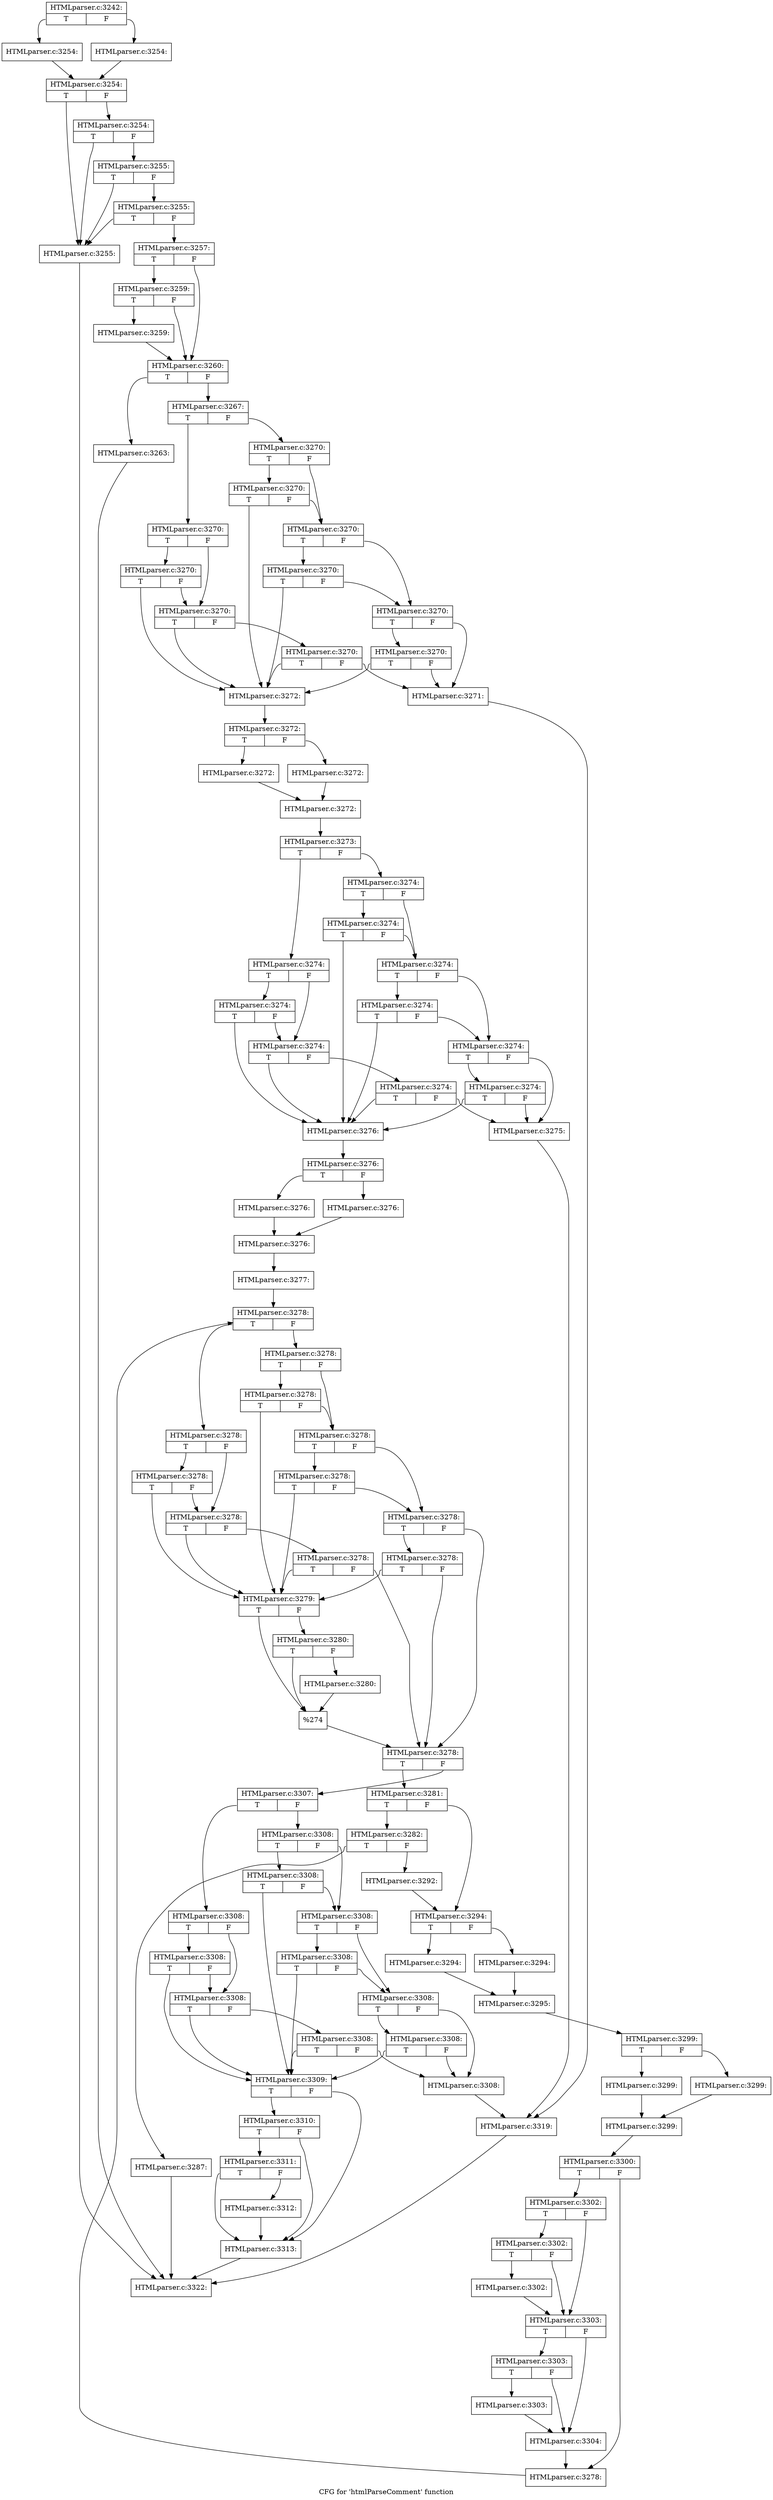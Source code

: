 digraph "CFG for 'htmlParseComment' function" {
	label="CFG for 'htmlParseComment' function";

	Node0x401dc70 [shape=record,label="{HTMLparser.c:3242:|{<s0>T|<s1>F}}"];
	Node0x401dc70:s0 -> Node0x40269f0;
	Node0x401dc70:s1 -> Node0x4026a40;
	Node0x40269f0 [shape=record,label="{HTMLparser.c:3254:}"];
	Node0x40269f0 -> Node0x4026a90;
	Node0x4026a40 [shape=record,label="{HTMLparser.c:3254:}"];
	Node0x4026a40 -> Node0x4026a90;
	Node0x4026a90 [shape=record,label="{HTMLparser.c:3254:|{<s0>T|<s1>F}}"];
	Node0x4026a90:s0 -> Node0x4026770;
	Node0x4026a90:s1 -> Node0x4026910;
	Node0x4026910 [shape=record,label="{HTMLparser.c:3254:|{<s0>T|<s1>F}}"];
	Node0x4026910:s0 -> Node0x4026770;
	Node0x4026910:s1 -> Node0x4026890;
	Node0x4026890 [shape=record,label="{HTMLparser.c:3255:|{<s0>T|<s1>F}}"];
	Node0x4026890:s0 -> Node0x4026770;
	Node0x4026890:s1 -> Node0x4026810;
	Node0x4026810 [shape=record,label="{HTMLparser.c:3255:|{<s0>T|<s1>F}}"];
	Node0x4026810:s0 -> Node0x4026770;
	Node0x4026810:s1 -> Node0x40267c0;
	Node0x4026770 [shape=record,label="{HTMLparser.c:3255:}"];
	Node0x4026770 -> Node0x401b390;
	Node0x40267c0 [shape=record,label="{HTMLparser.c:3257:|{<s0>T|<s1>F}}"];
	Node0x40267c0:s0 -> Node0x40289f0;
	Node0x40267c0:s1 -> Node0x40289a0;
	Node0x40289f0 [shape=record,label="{HTMLparser.c:3259:|{<s0>T|<s1>F}}"];
	Node0x40289f0:s0 -> Node0x4028950;
	Node0x40289f0:s1 -> Node0x40289a0;
	Node0x4028950 [shape=record,label="{HTMLparser.c:3259:}"];
	Node0x4028950 -> Node0x40289a0;
	Node0x40289a0 [shape=record,label="{HTMLparser.c:3260:|{<s0>T|<s1>F}}"];
	Node0x40289a0:s0 -> Node0x402a8e0;
	Node0x40289a0:s1 -> Node0x402a930;
	Node0x402a8e0 [shape=record,label="{HTMLparser.c:3263:}"];
	Node0x402a8e0 -> Node0x401b390;
	Node0x402a930 [shape=record,label="{HTMLparser.c:3267:|{<s0>T|<s1>F}}"];
	Node0x402a930:s0 -> Node0x402b890;
	Node0x402a930:s1 -> Node0x402b8e0;
	Node0x402b890 [shape=record,label="{HTMLparser.c:3270:|{<s0>T|<s1>F}}"];
	Node0x402b890:s0 -> Node0x402bbd0;
	Node0x402b890:s1 -> Node0x402bb80;
	Node0x402bbd0 [shape=record,label="{HTMLparser.c:3270:|{<s0>T|<s1>F}}"];
	Node0x402bbd0:s0 -> Node0x402b840;
	Node0x402bbd0:s1 -> Node0x402bb80;
	Node0x402bb80 [shape=record,label="{HTMLparser.c:3270:|{<s0>T|<s1>F}}"];
	Node0x402bb80:s0 -> Node0x402b840;
	Node0x402bb80:s1 -> Node0x402bb30;
	Node0x402bb30 [shape=record,label="{HTMLparser.c:3270:|{<s0>T|<s1>F}}"];
	Node0x402bb30:s0 -> Node0x402b840;
	Node0x402bb30:s1 -> Node0x402b7f0;
	Node0x402b8e0 [shape=record,label="{HTMLparser.c:3270:|{<s0>T|<s1>F}}"];
	Node0x402b8e0:s0 -> Node0x402c280;
	Node0x402b8e0:s1 -> Node0x402c230;
	Node0x402c280 [shape=record,label="{HTMLparser.c:3270:|{<s0>T|<s1>F}}"];
	Node0x402c280:s0 -> Node0x402b840;
	Node0x402c280:s1 -> Node0x402c230;
	Node0x402c230 [shape=record,label="{HTMLparser.c:3270:|{<s0>T|<s1>F}}"];
	Node0x402c230:s0 -> Node0x402c5b0;
	Node0x402c230:s1 -> Node0x402c1e0;
	Node0x402c5b0 [shape=record,label="{HTMLparser.c:3270:|{<s0>T|<s1>F}}"];
	Node0x402c5b0:s0 -> Node0x402b840;
	Node0x402c5b0:s1 -> Node0x402c1e0;
	Node0x402c1e0 [shape=record,label="{HTMLparser.c:3270:|{<s0>T|<s1>F}}"];
	Node0x402c1e0:s0 -> Node0x402c8e0;
	Node0x402c1e0:s1 -> Node0x402b7f0;
	Node0x402c8e0 [shape=record,label="{HTMLparser.c:3270:|{<s0>T|<s1>F}}"];
	Node0x402c8e0:s0 -> Node0x402b840;
	Node0x402c8e0:s1 -> Node0x402b7f0;
	Node0x402b7f0 [shape=record,label="{HTMLparser.c:3271:}"];
	Node0x402b7f0 -> Node0x402cb20;
	Node0x402b840 [shape=record,label="{HTMLparser.c:3272:}"];
	Node0x402b840 -> Node0x402d5b0;
	Node0x402d5b0 [shape=record,label="{HTMLparser.c:3272:|{<s0>T|<s1>F}}"];
	Node0x402d5b0:s0 -> Node0x402d850;
	Node0x402d5b0:s1 -> Node0x402d8f0;
	Node0x402d850 [shape=record,label="{HTMLparser.c:3272:}"];
	Node0x402d850 -> Node0x402d8a0;
	Node0x402d8f0 [shape=record,label="{HTMLparser.c:3272:}"];
	Node0x402d8f0 -> Node0x402d8a0;
	Node0x402d8a0 [shape=record,label="{HTMLparser.c:3272:}"];
	Node0x402d8a0 -> Node0x402d510;
	Node0x402d510 [shape=record,label="{HTMLparser.c:3273:|{<s0>T|<s1>F}}"];
	Node0x402d510:s0 -> Node0x402f280;
	Node0x402d510:s1 -> Node0x402f2d0;
	Node0x402f280 [shape=record,label="{HTMLparser.c:3274:|{<s0>T|<s1>F}}"];
	Node0x402f280:s0 -> Node0x402f5c0;
	Node0x402f280:s1 -> Node0x402f570;
	Node0x402f5c0 [shape=record,label="{HTMLparser.c:3274:|{<s0>T|<s1>F}}"];
	Node0x402f5c0:s0 -> Node0x402f230;
	Node0x402f5c0:s1 -> Node0x402f570;
	Node0x402f570 [shape=record,label="{HTMLparser.c:3274:|{<s0>T|<s1>F}}"];
	Node0x402f570:s0 -> Node0x402f230;
	Node0x402f570:s1 -> Node0x402f520;
	Node0x402f520 [shape=record,label="{HTMLparser.c:3274:|{<s0>T|<s1>F}}"];
	Node0x402f520:s0 -> Node0x402f230;
	Node0x402f520:s1 -> Node0x402d560;
	Node0x402f2d0 [shape=record,label="{HTMLparser.c:3274:|{<s0>T|<s1>F}}"];
	Node0x402f2d0:s0 -> Node0x402fc70;
	Node0x402f2d0:s1 -> Node0x402fc20;
	Node0x402fc70 [shape=record,label="{HTMLparser.c:3274:|{<s0>T|<s1>F}}"];
	Node0x402fc70:s0 -> Node0x402f230;
	Node0x402fc70:s1 -> Node0x402fc20;
	Node0x402fc20 [shape=record,label="{HTMLparser.c:3274:|{<s0>T|<s1>F}}"];
	Node0x402fc20:s0 -> Node0x402ffa0;
	Node0x402fc20:s1 -> Node0x402fbd0;
	Node0x402ffa0 [shape=record,label="{HTMLparser.c:3274:|{<s0>T|<s1>F}}"];
	Node0x402ffa0:s0 -> Node0x402f230;
	Node0x402ffa0:s1 -> Node0x402fbd0;
	Node0x402fbd0 [shape=record,label="{HTMLparser.c:3274:|{<s0>T|<s1>F}}"];
	Node0x402fbd0:s0 -> Node0x40302d0;
	Node0x402fbd0:s1 -> Node0x402d560;
	Node0x40302d0 [shape=record,label="{HTMLparser.c:3274:|{<s0>T|<s1>F}}"];
	Node0x40302d0:s0 -> Node0x402f230;
	Node0x40302d0:s1 -> Node0x402d560;
	Node0x402d560 [shape=record,label="{HTMLparser.c:3275:}"];
	Node0x402d560 -> Node0x402cb20;
	Node0x402f230 [shape=record,label="{HTMLparser.c:3276:}"];
	Node0x402f230 -> Node0x4030730;
	Node0x4030730 [shape=record,label="{HTMLparser.c:3276:|{<s0>T|<s1>F}}"];
	Node0x4030730:s0 -> Node0x40309d0;
	Node0x4030730:s1 -> Node0x4030a70;
	Node0x40309d0 [shape=record,label="{HTMLparser.c:3276:}"];
	Node0x40309d0 -> Node0x4030a20;
	Node0x4030a70 [shape=record,label="{HTMLparser.c:3276:}"];
	Node0x4030a70 -> Node0x4030a20;
	Node0x4030a20 [shape=record,label="{HTMLparser.c:3276:}"];
	Node0x4030a20 -> Node0x4030690;
	Node0x4030690 [shape=record,label="{HTMLparser.c:3277:}"];
	Node0x4030690 -> Node0x40306e0;
	Node0x40306e0 [shape=record,label="{HTMLparser.c:3278:|{<s0>T|<s1>F}}"];
	Node0x40306e0:s0 -> Node0x4032630;
	Node0x40306e0:s1 -> Node0x4032680;
	Node0x4032630 [shape=record,label="{HTMLparser.c:3278:|{<s0>T|<s1>F}}"];
	Node0x4032630:s0 -> Node0x40328f0;
	Node0x4032630:s1 -> Node0x40328a0;
	Node0x40328f0 [shape=record,label="{HTMLparser.c:3278:|{<s0>T|<s1>F}}"];
	Node0x40328f0:s0 -> Node0x40325e0;
	Node0x40328f0:s1 -> Node0x40328a0;
	Node0x40328a0 [shape=record,label="{HTMLparser.c:3278:|{<s0>T|<s1>F}}"];
	Node0x40328a0:s0 -> Node0x40325e0;
	Node0x40328a0:s1 -> Node0x4032850;
	Node0x4032850 [shape=record,label="{HTMLparser.c:3278:|{<s0>T|<s1>F}}"];
	Node0x4032850:s0 -> Node0x40325e0;
	Node0x4032850:s1 -> Node0x4032590;
	Node0x4032680 [shape=record,label="{HTMLparser.c:3278:|{<s0>T|<s1>F}}"];
	Node0x4032680:s0 -> Node0x4032f20;
	Node0x4032680:s1 -> Node0x4032ed0;
	Node0x4032f20 [shape=record,label="{HTMLparser.c:3278:|{<s0>T|<s1>F}}"];
	Node0x4032f20:s0 -> Node0x40325e0;
	Node0x4032f20:s1 -> Node0x4032ed0;
	Node0x4032ed0 [shape=record,label="{HTMLparser.c:3278:|{<s0>T|<s1>F}}"];
	Node0x4032ed0:s0 -> Node0x4033250;
	Node0x4032ed0:s1 -> Node0x4032e80;
	Node0x4033250 [shape=record,label="{HTMLparser.c:3278:|{<s0>T|<s1>F}}"];
	Node0x4033250:s0 -> Node0x40325e0;
	Node0x4033250:s1 -> Node0x4032e80;
	Node0x4032e80 [shape=record,label="{HTMLparser.c:3278:|{<s0>T|<s1>F}}"];
	Node0x4032e80:s0 -> Node0x4033580;
	Node0x4032e80:s1 -> Node0x4032590;
	Node0x4033580 [shape=record,label="{HTMLparser.c:3278:|{<s0>T|<s1>F}}"];
	Node0x4033580:s0 -> Node0x40325e0;
	Node0x4033580:s1 -> Node0x4032590;
	Node0x40325e0 [shape=record,label="{HTMLparser.c:3279:|{<s0>T|<s1>F}}"];
	Node0x40325e0:s0 -> Node0x40338b0;
	Node0x40325e0:s1 -> Node0x4033a20;
	Node0x4033a20 [shape=record,label="{HTMLparser.c:3280:|{<s0>T|<s1>F}}"];
	Node0x4033a20:s0 -> Node0x40338b0;
	Node0x4033a20:s1 -> Node0x40339d0;
	Node0x40339d0 [shape=record,label="{HTMLparser.c:3280:}"];
	Node0x40339d0 -> Node0x40338b0;
	Node0x40338b0 [shape=record,label="{%274}"];
	Node0x40338b0 -> Node0x4032590;
	Node0x4032590 [shape=record,label="{HTMLparser.c:3278:|{<s0>T|<s1>F}}"];
	Node0x4032590:s0 -> Node0x4033f00;
	Node0x4032590:s1 -> Node0x4032510;
	Node0x4033f00 [shape=record,label="{HTMLparser.c:3281:|{<s0>T|<s1>F}}"];
	Node0x4033f00:s0 -> Node0x40344b0;
	Node0x4033f00:s1 -> Node0x4034500;
	Node0x40344b0 [shape=record,label="{HTMLparser.c:3282:|{<s0>T|<s1>F}}"];
	Node0x40344b0:s0 -> Node0x4035230;
	Node0x40344b0:s1 -> Node0x4035280;
	Node0x4035230 [shape=record,label="{HTMLparser.c:3287:}"];
	Node0x4035230 -> Node0x401b390;
	Node0x4035280 [shape=record,label="{HTMLparser.c:3292:}"];
	Node0x4035280 -> Node0x4034500;
	Node0x4034500 [shape=record,label="{HTMLparser.c:3294:|{<s0>T|<s1>F}}"];
	Node0x4034500:s0 -> Node0x40360b0;
	Node0x4034500:s1 -> Node0x4036150;
	Node0x40360b0 [shape=record,label="{HTMLparser.c:3294:}"];
	Node0x40360b0 -> Node0x4036100;
	Node0x4036150 [shape=record,label="{HTMLparser.c:3294:}"];
	Node0x4036150 -> Node0x4036100;
	Node0x4036100 [shape=record,label="{HTMLparser.c:3295:}"];
	Node0x4036100 -> Node0x4037310;
	Node0x4037310 [shape=record,label="{HTMLparser.c:3299:|{<s0>T|<s1>F}}"];
	Node0x4037310:s0 -> Node0x40375b0;
	Node0x4037310:s1 -> Node0x4037650;
	Node0x40375b0 [shape=record,label="{HTMLparser.c:3299:}"];
	Node0x40375b0 -> Node0x4037600;
	Node0x4037650 [shape=record,label="{HTMLparser.c:3299:}"];
	Node0x4037650 -> Node0x4037600;
	Node0x4037600 [shape=record,label="{HTMLparser.c:3299:}"];
	Node0x4037600 -> Node0x4037270;
	Node0x4037270 [shape=record,label="{HTMLparser.c:3300:|{<s0>T|<s1>F}}"];
	Node0x4037270:s0 -> Node0x40372c0;
	Node0x4037270:s1 -> Node0x4038f90;
	Node0x40372c0 [shape=record,label="{HTMLparser.c:3302:|{<s0>T|<s1>F}}"];
	Node0x40372c0:s0 -> Node0x40393c0;
	Node0x40372c0:s1 -> Node0x4039370;
	Node0x40393c0 [shape=record,label="{HTMLparser.c:3302:|{<s0>T|<s1>F}}"];
	Node0x40393c0:s0 -> Node0x4039320;
	Node0x40393c0:s1 -> Node0x4039370;
	Node0x4039320 [shape=record,label="{HTMLparser.c:3302:}"];
	Node0x4039320 -> Node0x4039370;
	Node0x4039370 [shape=record,label="{HTMLparser.c:3303:|{<s0>T|<s1>F}}"];
	Node0x4039370:s0 -> Node0x403a560;
	Node0x4039370:s1 -> Node0x403a510;
	Node0x403a560 [shape=record,label="{HTMLparser.c:3303:|{<s0>T|<s1>F}}"];
	Node0x403a560:s0 -> Node0x403a4c0;
	Node0x403a560:s1 -> Node0x403a510;
	Node0x403a4c0 [shape=record,label="{HTMLparser.c:3303:}"];
	Node0x403a4c0 -> Node0x403a510;
	Node0x403a510 [shape=record,label="{HTMLparser.c:3304:}"];
	Node0x403a510 -> Node0x4038f90;
	Node0x4038f90 [shape=record,label="{HTMLparser.c:3278:}"];
	Node0x4038f90 -> Node0x40306e0;
	Node0x4032510 [shape=record,label="{HTMLparser.c:3307:|{<s0>T|<s1>F}}"];
	Node0x4032510:s0 -> Node0x403b980;
	Node0x4032510:s1 -> Node0x403b9d0;
	Node0x403b980 [shape=record,label="{HTMLparser.c:3308:|{<s0>T|<s1>F}}"];
	Node0x403b980:s0 -> Node0x403bcc0;
	Node0x403b980:s1 -> Node0x403bc70;
	Node0x403bcc0 [shape=record,label="{HTMLparser.c:3308:|{<s0>T|<s1>F}}"];
	Node0x403bcc0:s0 -> Node0x403b8e0;
	Node0x403bcc0:s1 -> Node0x403bc70;
	Node0x403bc70 [shape=record,label="{HTMLparser.c:3308:|{<s0>T|<s1>F}}"];
	Node0x403bc70:s0 -> Node0x403b8e0;
	Node0x403bc70:s1 -> Node0x403bc20;
	Node0x403bc20 [shape=record,label="{HTMLparser.c:3308:|{<s0>T|<s1>F}}"];
	Node0x403bc20:s0 -> Node0x403b8e0;
	Node0x403bc20:s1 -> Node0x403b930;
	Node0x403b9d0 [shape=record,label="{HTMLparser.c:3308:|{<s0>T|<s1>F}}"];
	Node0x403b9d0:s0 -> Node0x403c370;
	Node0x403b9d0:s1 -> Node0x403c320;
	Node0x403c370 [shape=record,label="{HTMLparser.c:3308:|{<s0>T|<s1>F}}"];
	Node0x403c370:s0 -> Node0x403b8e0;
	Node0x403c370:s1 -> Node0x403c320;
	Node0x403c320 [shape=record,label="{HTMLparser.c:3308:|{<s0>T|<s1>F}}"];
	Node0x403c320:s0 -> Node0x403c6a0;
	Node0x403c320:s1 -> Node0x403c2d0;
	Node0x403c6a0 [shape=record,label="{HTMLparser.c:3308:|{<s0>T|<s1>F}}"];
	Node0x403c6a0:s0 -> Node0x403b8e0;
	Node0x403c6a0:s1 -> Node0x403c2d0;
	Node0x403c2d0 [shape=record,label="{HTMLparser.c:3308:|{<s0>T|<s1>F}}"];
	Node0x403c2d0:s0 -> Node0x403c9d0;
	Node0x403c2d0:s1 -> Node0x403b930;
	Node0x403c9d0 [shape=record,label="{HTMLparser.c:3308:|{<s0>T|<s1>F}}"];
	Node0x403c9d0:s0 -> Node0x403b8e0;
	Node0x403c9d0:s1 -> Node0x403b930;
	Node0x403b8e0 [shape=record,label="{HTMLparser.c:3309:|{<s0>T|<s1>F}}"];
	Node0x403b8e0:s0 -> Node0x403cff0;
	Node0x403b8e0:s1 -> Node0x403cf20;
	Node0x403cff0 [shape=record,label="{HTMLparser.c:3310:|{<s0>T|<s1>F}}"];
	Node0x403cff0:s0 -> Node0x403cf70;
	Node0x403cff0:s1 -> Node0x403cf20;
	Node0x403cf70 [shape=record,label="{HTMLparser.c:3311:|{<s0>T|<s1>F}}"];
	Node0x403cf70:s0 -> Node0x403cf20;
	Node0x403cf70:s1 -> Node0x403ced0;
	Node0x403ced0 [shape=record,label="{HTMLparser.c:3312:}"];
	Node0x403ced0 -> Node0x403cf20;
	Node0x403cf20 [shape=record,label="{HTMLparser.c:3313:}"];
	Node0x403cf20 -> Node0x401b390;
	Node0x403b930 [shape=record,label="{HTMLparser.c:3308:}"];
	Node0x403b930 -> Node0x402cb20;
	Node0x402cb20 [shape=record,label="{HTMLparser.c:3319:}"];
	Node0x402cb20 -> Node0x401b390;
	Node0x401b390 [shape=record,label="{HTMLparser.c:3322:}"];
}
